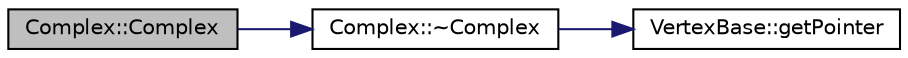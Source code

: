 digraph "Complex::Complex"
{
  edge [fontname="Helvetica",fontsize="10",labelfontname="Helvetica",labelfontsize="10"];
  node [fontname="Helvetica",fontsize="10",shape=record];
  rankdir="LR";
  Node1 [label="Complex::Complex",height=0.2,width=0.4,color="black", fillcolor="grey75", style="filled", fontcolor="black"];
  Node1 -> Node2 [color="midnightblue",fontsize="10",style="solid",fontname="Helvetica"];
  Node2 [label="Complex::~Complex",height=0.2,width=0.4,color="black", fillcolor="white", style="filled",URL="$class_complex.html#a70e14b17c92e3da779686b98f9f3bb2d"];
  Node2 -> Node3 [color="midnightblue",fontsize="10",style="solid",fontname="Helvetica"];
  Node3 [label="VertexBase::getPointer",height=0.2,width=0.4,color="black", fillcolor="white", style="filled",URL="$class_vertex_base.html#a046a0a2982cd502d26db6a5e5bb064b2"];
}
